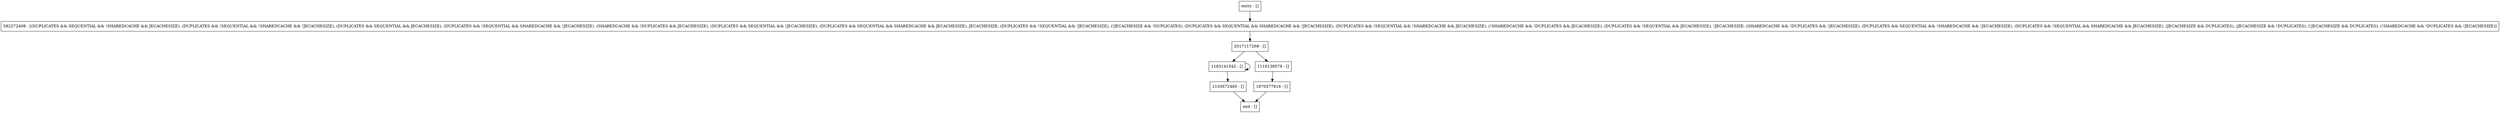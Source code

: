 digraph processBIN {
node [shape=record];
entry [label="entry - []"];
exit [label="exit - []"];
1163141542 [label="1163141542 - []"];
2017117268 [label="2017117268 - []"];
1103672465 [label="1103672465 - []"];
582272408 [label="582272408 - [(DUPLICATES && SEQUENTIAL && !SHAREDCACHE && JECACHESIZE), (DUPLICATES && !SEQUENTIAL && !SHAREDCACHE && !JECACHESIZE), (DUPLICATES && SEQUENTIAL && JECACHESIZE), (DUPLICATES && !SEQUENTIAL && SHAREDCACHE && !JECACHESIZE), (SHAREDCACHE && !DUPLICATES && JECACHESIZE), (DUPLICATES && SEQUENTIAL && !JECACHESIZE), (DUPLICATES && SEQUENTIAL && SHAREDCACHE && JECACHESIZE), JECACHESIZE, (DUPLICATES && !SEQUENTIAL && !JECACHESIZE), (!JECACHESIZE && !DUPLICATES), (DUPLICATES && SEQUENTIAL && SHAREDCACHE && !JECACHESIZE), (DUPLICATES && !SEQUENTIAL && !SHAREDCACHE && JECACHESIZE), (!SHAREDCACHE && !DUPLICATES && JECACHESIZE), (DUPLICATES && !SEQUENTIAL && JECACHESIZE), !JECACHESIZE, (SHAREDCACHE && !DUPLICATES && !JECACHESIZE), (DUPLICATES && SEQUENTIAL && !SHAREDCACHE && !JECACHESIZE), (DUPLICATES && !SEQUENTIAL && SHAREDCACHE && JECACHESIZE), (JECACHESIZE && DUPLICATES), (JECACHESIZE && !DUPLICATES), (!JECACHESIZE && DUPLICATES), (!SHAREDCACHE && !DUPLICATES && !JECACHESIZE)]"];
1870577816 [label="1870577816 - []"];
1116138579 [label="1116138579 - []"];
entry;
exit;
entry -> 582272408;
1163141542 -> 1163141542;
1163141542 -> 1103672465;
2017117268 -> 1163141542;
2017117268 -> 1116138579;
1103672465 -> exit;
582272408 -> 2017117268;
1870577816 -> exit;
1116138579 -> 1870577816;
}
